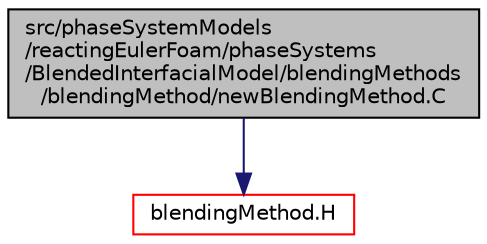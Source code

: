 digraph "src/phaseSystemModels/reactingEulerFoam/phaseSystems/BlendedInterfacialModel/blendingMethods/blendingMethod/newBlendingMethod.C"
{
  bgcolor="transparent";
  edge [fontname="Helvetica",fontsize="10",labelfontname="Helvetica",labelfontsize="10"];
  node [fontname="Helvetica",fontsize="10",shape=record];
  Node1 [label="src/phaseSystemModels\l/reactingEulerFoam/phaseSystems\l/BlendedInterfacialModel/blendingMethods\l/blendingMethod/newBlendingMethod.C",height=0.2,width=0.4,color="black", fillcolor="grey75", style="filled" fontcolor="black"];
  Node1 -> Node2 [color="midnightblue",fontsize="10",style="solid",fontname="Helvetica"];
  Node2 [label="blendingMethod.H",height=0.2,width=0.4,color="red",URL="$src_2phaseSystemModels_2reactingEulerFoam_2phaseSystems_2BlendedInterfacialModel_2blendingMethod277c74684f5dc57b7a34f06e6a05e509.html"];
}
